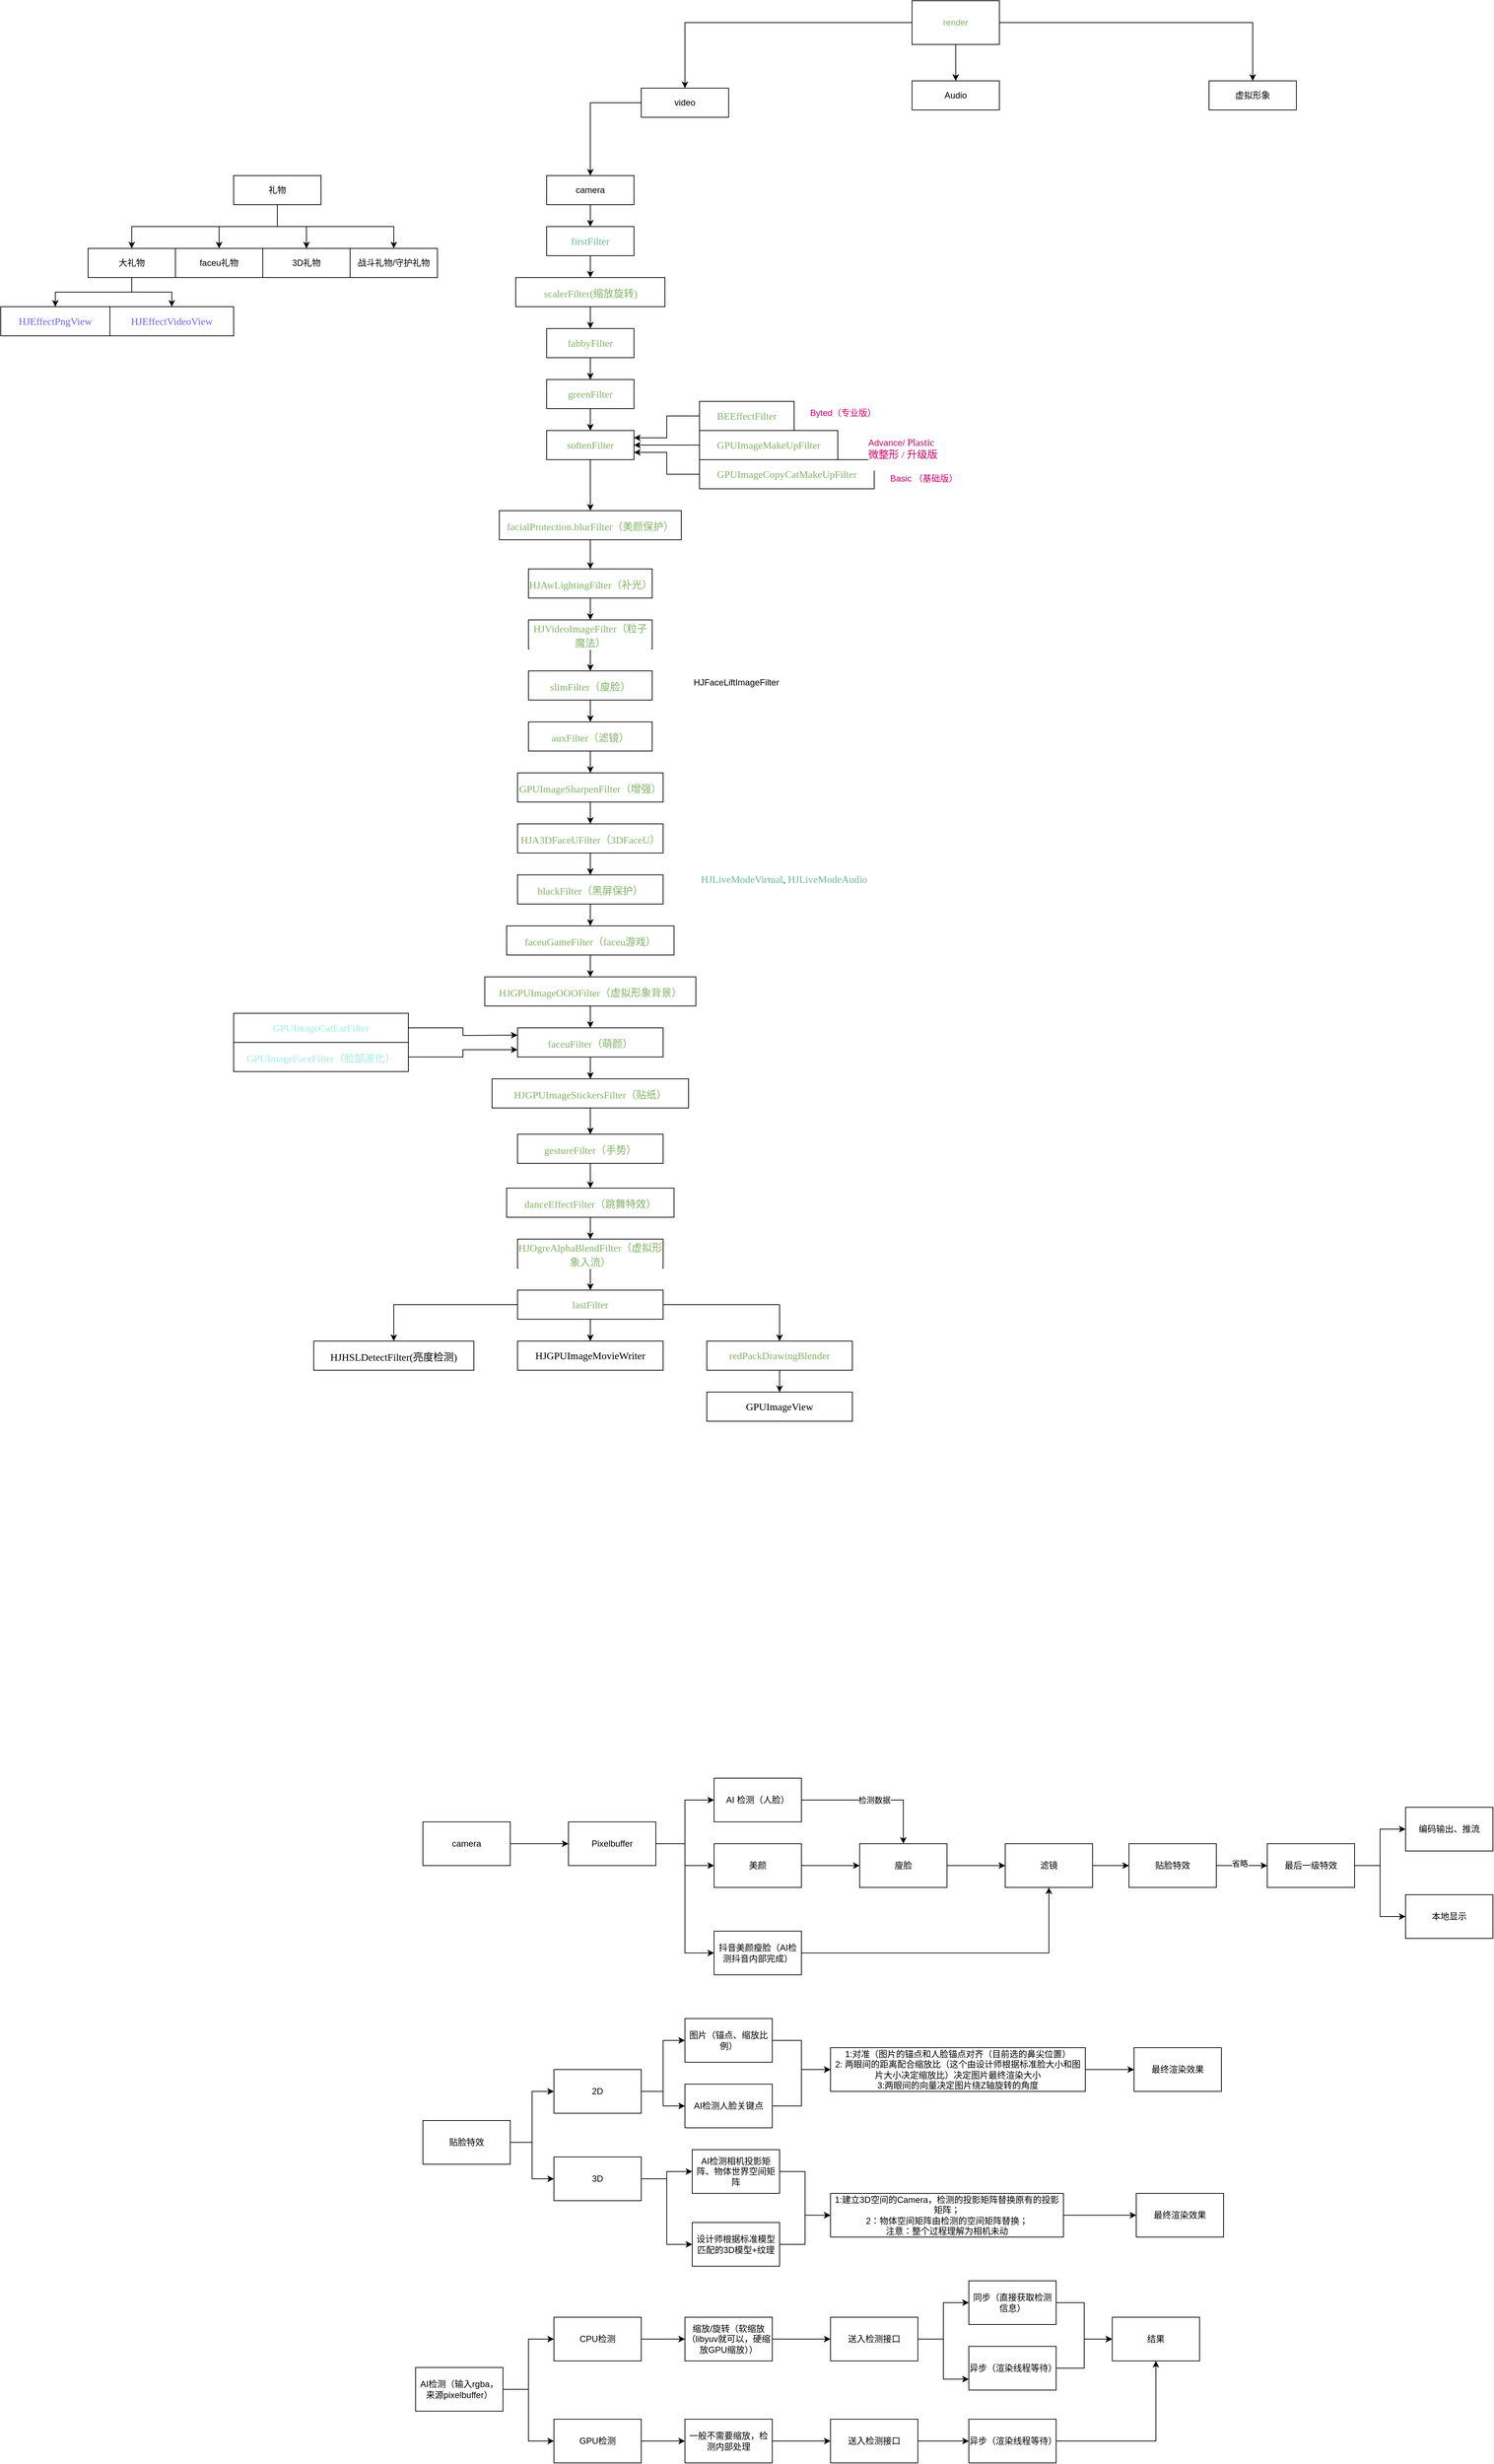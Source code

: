 <mxfile version="15.9.4" type="github">
  <diagram id="27NDo_zjwCtd7umy8Yeo" name="Page-1">
    <mxGraphModel dx="2125" dy="3130" grid="1" gridSize="10" guides="1" tooltips="1" connect="1" arrows="1" fold="1" page="1" pageScale="1" pageWidth="827" pageHeight="1169" math="0" shadow="0">
      <root>
        <mxCell id="0" />
        <mxCell id="1" parent="0" />
        <mxCell id="4zsLI_aO5ENCOFRUtOQV-5" value="" style="edgeStyle=orthogonalEdgeStyle;rounded=0;orthogonalLoop=1;jettySize=auto;html=1;" parent="1" source="4zsLI_aO5ENCOFRUtOQV-3" target="4zsLI_aO5ENCOFRUtOQV-4" edge="1">
          <mxGeometry relative="1" as="geometry" />
        </mxCell>
        <mxCell id="4zsLI_aO5ENCOFRUtOQV-3" value="camera" style="rounded=0;whiteSpace=wrap;html=1;" parent="1" vertex="1">
          <mxGeometry x="-120" y="360" width="120" height="60" as="geometry" />
        </mxCell>
        <mxCell id="4zsLI_aO5ENCOFRUtOQV-7" value="" style="edgeStyle=orthogonalEdgeStyle;rounded=0;orthogonalLoop=1;jettySize=auto;html=1;" parent="1" source="4zsLI_aO5ENCOFRUtOQV-4" target="4zsLI_aO5ENCOFRUtOQV-6" edge="1">
          <mxGeometry relative="1" as="geometry" />
        </mxCell>
        <mxCell id="4zsLI_aO5ENCOFRUtOQV-9" value="" style="edgeStyle=orthogonalEdgeStyle;rounded=0;orthogonalLoop=1;jettySize=auto;html=1;" parent="1" source="4zsLI_aO5ENCOFRUtOQV-4" target="4zsLI_aO5ENCOFRUtOQV-8" edge="1">
          <mxGeometry relative="1" as="geometry" />
        </mxCell>
        <mxCell id="4zsLI_aO5ENCOFRUtOQV-19" style="edgeStyle=orthogonalEdgeStyle;rounded=0;orthogonalLoop=1;jettySize=auto;html=1;entryX=0;entryY=0.5;entryDx=0;entryDy=0;" parent="1" source="4zsLI_aO5ENCOFRUtOQV-4" target="4zsLI_aO5ENCOFRUtOQV-18" edge="1">
          <mxGeometry relative="1" as="geometry" />
        </mxCell>
        <mxCell id="4zsLI_aO5ENCOFRUtOQV-4" value="Pixelbuffer" style="whiteSpace=wrap;html=1;rounded=0;" parent="1" vertex="1">
          <mxGeometry x="80" y="360" width="120" height="60" as="geometry" />
        </mxCell>
        <mxCell id="4zsLI_aO5ENCOFRUtOQV-12" value="检测数据" style="edgeStyle=orthogonalEdgeStyle;rounded=0;orthogonalLoop=1;jettySize=auto;html=1;" parent="1" source="4zsLI_aO5ENCOFRUtOQV-6" target="4zsLI_aO5ENCOFRUtOQV-10" edge="1">
          <mxGeometry relative="1" as="geometry" />
        </mxCell>
        <mxCell id="4zsLI_aO5ENCOFRUtOQV-6" value="AI 检测（人脸）" style="whiteSpace=wrap;html=1;rounded=0;" parent="1" vertex="1">
          <mxGeometry x="280" y="300" width="120" height="60" as="geometry" />
        </mxCell>
        <mxCell id="4zsLI_aO5ENCOFRUtOQV-11" value="" style="edgeStyle=orthogonalEdgeStyle;rounded=0;orthogonalLoop=1;jettySize=auto;html=1;" parent="1" source="4zsLI_aO5ENCOFRUtOQV-8" target="4zsLI_aO5ENCOFRUtOQV-10" edge="1">
          <mxGeometry relative="1" as="geometry" />
        </mxCell>
        <mxCell id="4zsLI_aO5ENCOFRUtOQV-8" value="美颜" style="whiteSpace=wrap;html=1;rounded=0;" parent="1" vertex="1">
          <mxGeometry x="280" y="390" width="120" height="60" as="geometry" />
        </mxCell>
        <mxCell id="4zsLI_aO5ENCOFRUtOQV-14" value="" style="edgeStyle=orthogonalEdgeStyle;rounded=0;orthogonalLoop=1;jettySize=auto;html=1;" parent="1" source="4zsLI_aO5ENCOFRUtOQV-10" target="4zsLI_aO5ENCOFRUtOQV-13" edge="1">
          <mxGeometry relative="1" as="geometry" />
        </mxCell>
        <mxCell id="4zsLI_aO5ENCOFRUtOQV-10" value="廋脸" style="whiteSpace=wrap;html=1;rounded=0;" parent="1" vertex="1">
          <mxGeometry x="480" y="390" width="120" height="60" as="geometry" />
        </mxCell>
        <mxCell id="4zsLI_aO5ENCOFRUtOQV-27" value="" style="edgeStyle=orthogonalEdgeStyle;rounded=0;orthogonalLoop=1;jettySize=auto;html=1;" parent="1" source="4zsLI_aO5ENCOFRUtOQV-13" target="4zsLI_aO5ENCOFRUtOQV-26" edge="1">
          <mxGeometry relative="1" as="geometry" />
        </mxCell>
        <mxCell id="4zsLI_aO5ENCOFRUtOQV-13" value="滤镜" style="whiteSpace=wrap;html=1;rounded=0;" parent="1" vertex="1">
          <mxGeometry x="680" y="390" width="120" height="60" as="geometry" />
        </mxCell>
        <mxCell id="4zsLI_aO5ENCOFRUtOQV-23" style="edgeStyle=orthogonalEdgeStyle;rounded=0;orthogonalLoop=1;jettySize=auto;html=1;entryX=0;entryY=0.5;entryDx=0;entryDy=0;" parent="1" source="4zsLI_aO5ENCOFRUtOQV-15" target="4zsLI_aO5ENCOFRUtOQV-22" edge="1">
          <mxGeometry relative="1" as="geometry" />
        </mxCell>
        <mxCell id="4zsLI_aO5ENCOFRUtOQV-25" style="edgeStyle=orthogonalEdgeStyle;rounded=0;orthogonalLoop=1;jettySize=auto;html=1;entryX=0;entryY=0.5;entryDx=0;entryDy=0;" parent="1" source="4zsLI_aO5ENCOFRUtOQV-15" target="4zsLI_aO5ENCOFRUtOQV-24" edge="1">
          <mxGeometry relative="1" as="geometry" />
        </mxCell>
        <mxCell id="4zsLI_aO5ENCOFRUtOQV-15" value="最后一级特效" style="rounded=0;whiteSpace=wrap;html=1;" parent="1" vertex="1">
          <mxGeometry x="1040" y="390" width="120" height="60" as="geometry" />
        </mxCell>
        <mxCell id="4zsLI_aO5ENCOFRUtOQV-20" style="edgeStyle=orthogonalEdgeStyle;rounded=0;orthogonalLoop=1;jettySize=auto;html=1;" parent="1" source="4zsLI_aO5ENCOFRUtOQV-18" target="4zsLI_aO5ENCOFRUtOQV-13" edge="1">
          <mxGeometry relative="1" as="geometry" />
        </mxCell>
        <mxCell id="4zsLI_aO5ENCOFRUtOQV-18" value="抖音美颜瘦脸（AI检测抖音内部完成）" style="rounded=0;whiteSpace=wrap;html=1;" parent="1" vertex="1">
          <mxGeometry x="280" y="510" width="120" height="60" as="geometry" />
        </mxCell>
        <mxCell id="4zsLI_aO5ENCOFRUtOQV-22" value="编码输出、推流" style="rounded=0;whiteSpace=wrap;html=1;" parent="1" vertex="1">
          <mxGeometry x="1230" y="340" width="120" height="60" as="geometry" />
        </mxCell>
        <mxCell id="4zsLI_aO5ENCOFRUtOQV-24" value="本地显示" style="rounded=0;whiteSpace=wrap;html=1;" parent="1" vertex="1">
          <mxGeometry x="1230" y="460" width="120" height="60" as="geometry" />
        </mxCell>
        <mxCell id="4zsLI_aO5ENCOFRUtOQV-28" value="" style="edgeStyle=orthogonalEdgeStyle;rounded=0;orthogonalLoop=1;jettySize=auto;html=1;" parent="1" source="4zsLI_aO5ENCOFRUtOQV-26" target="4zsLI_aO5ENCOFRUtOQV-15" edge="1">
          <mxGeometry relative="1" as="geometry" />
        </mxCell>
        <mxCell id="4zsLI_aO5ENCOFRUtOQV-54" value="省略" style="edgeLabel;html=1;align=center;verticalAlign=middle;resizable=0;points=[];" parent="4zsLI_aO5ENCOFRUtOQV-28" vertex="1" connectable="0">
          <mxGeometry x="-0.086" y="3" relative="1" as="geometry">
            <mxPoint as="offset" />
          </mxGeometry>
        </mxCell>
        <mxCell id="4zsLI_aO5ENCOFRUtOQV-26" value="贴脸特效" style="rounded=0;whiteSpace=wrap;html=1;" parent="1" vertex="1">
          <mxGeometry x="850" y="390" width="120" height="60" as="geometry" />
        </mxCell>
        <mxCell id="4zsLI_aO5ENCOFRUtOQV-32" style="edgeStyle=orthogonalEdgeStyle;rounded=0;orthogonalLoop=1;jettySize=auto;html=1;entryX=0;entryY=0.5;entryDx=0;entryDy=0;" parent="1" source="4zsLI_aO5ENCOFRUtOQV-29" target="4zsLI_aO5ENCOFRUtOQV-30" edge="1">
          <mxGeometry relative="1" as="geometry">
            <mxPoint x="40" y="730" as="targetPoint" />
            <Array as="points">
              <mxPoint x="30" y="800" />
              <mxPoint x="30" y="730" />
            </Array>
          </mxGeometry>
        </mxCell>
        <mxCell id="4zsLI_aO5ENCOFRUtOQV-33" style="edgeStyle=orthogonalEdgeStyle;rounded=0;orthogonalLoop=1;jettySize=auto;html=1;" parent="1" source="4zsLI_aO5ENCOFRUtOQV-29" target="4zsLI_aO5ENCOFRUtOQV-31" edge="1">
          <mxGeometry relative="1" as="geometry" />
        </mxCell>
        <mxCell id="4zsLI_aO5ENCOFRUtOQV-29" value="贴脸特效" style="rounded=0;whiteSpace=wrap;html=1;" parent="1" vertex="1">
          <mxGeometry x="-120" y="770" width="120" height="60" as="geometry" />
        </mxCell>
        <mxCell id="4zsLI_aO5ENCOFRUtOQV-36" style="edgeStyle=orthogonalEdgeStyle;rounded=0;orthogonalLoop=1;jettySize=auto;html=1;entryX=0;entryY=0.5;entryDx=0;entryDy=0;" parent="1" source="4zsLI_aO5ENCOFRUtOQV-30" target="4zsLI_aO5ENCOFRUtOQV-34" edge="1">
          <mxGeometry relative="1" as="geometry" />
        </mxCell>
        <mxCell id="4zsLI_aO5ENCOFRUtOQV-37" style="edgeStyle=orthogonalEdgeStyle;rounded=0;orthogonalLoop=1;jettySize=auto;html=1;" parent="1" source="4zsLI_aO5ENCOFRUtOQV-30" target="4zsLI_aO5ENCOFRUtOQV-35" edge="1">
          <mxGeometry relative="1" as="geometry" />
        </mxCell>
        <mxCell id="4zsLI_aO5ENCOFRUtOQV-30" value="2D" style="rounded=0;whiteSpace=wrap;html=1;" parent="1" vertex="1">
          <mxGeometry x="60" y="700" width="120" height="60" as="geometry" />
        </mxCell>
        <mxCell id="4zsLI_aO5ENCOFRUtOQV-44" style="edgeStyle=orthogonalEdgeStyle;rounded=0;orthogonalLoop=1;jettySize=auto;html=1;entryX=0;entryY=0.5;entryDx=0;entryDy=0;" parent="1" source="4zsLI_aO5ENCOFRUtOQV-31" target="4zsLI_aO5ENCOFRUtOQV-43" edge="1">
          <mxGeometry relative="1" as="geometry" />
        </mxCell>
        <mxCell id="4zsLI_aO5ENCOFRUtOQV-46" style="edgeStyle=orthogonalEdgeStyle;rounded=0;orthogonalLoop=1;jettySize=auto;html=1;entryX=0;entryY=0.5;entryDx=0;entryDy=0;" parent="1" source="4zsLI_aO5ENCOFRUtOQV-31" target="4zsLI_aO5ENCOFRUtOQV-45" edge="1">
          <mxGeometry relative="1" as="geometry" />
        </mxCell>
        <mxCell id="4zsLI_aO5ENCOFRUtOQV-31" value="3D" style="rounded=0;whiteSpace=wrap;html=1;" parent="1" vertex="1">
          <mxGeometry x="60" y="820" width="120" height="60" as="geometry" />
        </mxCell>
        <mxCell id="4zsLI_aO5ENCOFRUtOQV-39" style="edgeStyle=orthogonalEdgeStyle;rounded=0;orthogonalLoop=1;jettySize=auto;html=1;entryX=0;entryY=0.5;entryDx=0;entryDy=0;" parent="1" source="4zsLI_aO5ENCOFRUtOQV-34" target="4zsLI_aO5ENCOFRUtOQV-38" edge="1">
          <mxGeometry relative="1" as="geometry" />
        </mxCell>
        <mxCell id="4zsLI_aO5ENCOFRUtOQV-34" value="图片（锚点、缩放比例）" style="rounded=0;whiteSpace=wrap;html=1;" parent="1" vertex="1">
          <mxGeometry x="240" y="630" width="120" height="60" as="geometry" />
        </mxCell>
        <mxCell id="4zsLI_aO5ENCOFRUtOQV-40" style="edgeStyle=orthogonalEdgeStyle;rounded=0;orthogonalLoop=1;jettySize=auto;html=1;entryX=0;entryY=0.5;entryDx=0;entryDy=0;" parent="1" source="4zsLI_aO5ENCOFRUtOQV-35" target="4zsLI_aO5ENCOFRUtOQV-38" edge="1">
          <mxGeometry relative="1" as="geometry" />
        </mxCell>
        <mxCell id="4zsLI_aO5ENCOFRUtOQV-35" value="AI检测人脸关键点" style="rounded=0;whiteSpace=wrap;html=1;" parent="1" vertex="1">
          <mxGeometry x="240" y="720" width="120" height="60" as="geometry" />
        </mxCell>
        <mxCell id="4zsLI_aO5ENCOFRUtOQV-42" style="edgeStyle=orthogonalEdgeStyle;rounded=0;orthogonalLoop=1;jettySize=auto;html=1;entryX=0;entryY=0.5;entryDx=0;entryDy=0;" parent="1" source="4zsLI_aO5ENCOFRUtOQV-38" target="4zsLI_aO5ENCOFRUtOQV-41" edge="1">
          <mxGeometry relative="1" as="geometry" />
        </mxCell>
        <mxCell id="4zsLI_aO5ENCOFRUtOQV-38" value="1:对准（图片的锚点和人脸锚点对齐（目前选的鼻尖位置）&lt;br&gt;2: 两眼间的距离配合缩放比（这个由设计师根据标准脸大小和图片大小决定缩放比）决定图片最终渲染大小&lt;br&gt;3:两眼间的向量决定图片绕Z轴旋转的角度" style="rounded=0;whiteSpace=wrap;html=1;" parent="1" vertex="1">
          <mxGeometry x="440" y="670" width="350" height="60" as="geometry" />
        </mxCell>
        <mxCell id="4zsLI_aO5ENCOFRUtOQV-41" value="最终渲染效果" style="rounded=0;whiteSpace=wrap;html=1;" parent="1" vertex="1">
          <mxGeometry x="857" y="670" width="120" height="60" as="geometry" />
        </mxCell>
        <mxCell id="4zsLI_aO5ENCOFRUtOQV-48" style="edgeStyle=orthogonalEdgeStyle;rounded=0;orthogonalLoop=1;jettySize=auto;html=1;entryX=0;entryY=0.5;entryDx=0;entryDy=0;" parent="1" source="4zsLI_aO5ENCOFRUtOQV-43" target="4zsLI_aO5ENCOFRUtOQV-47" edge="1">
          <mxGeometry relative="1" as="geometry" />
        </mxCell>
        <mxCell id="4zsLI_aO5ENCOFRUtOQV-43" value="AI检测相机投影矩阵、物体世界空间矩阵" style="rounded=0;whiteSpace=wrap;html=1;" parent="1" vertex="1">
          <mxGeometry x="250" y="810" width="120" height="60" as="geometry" />
        </mxCell>
        <mxCell id="4zsLI_aO5ENCOFRUtOQV-49" style="edgeStyle=orthogonalEdgeStyle;rounded=0;orthogonalLoop=1;jettySize=auto;html=1;" parent="1" source="4zsLI_aO5ENCOFRUtOQV-45" target="4zsLI_aO5ENCOFRUtOQV-47" edge="1">
          <mxGeometry relative="1" as="geometry" />
        </mxCell>
        <mxCell id="4zsLI_aO5ENCOFRUtOQV-45" value="设计师根据标准模型匹配的3D模型+纹理" style="rounded=0;whiteSpace=wrap;html=1;" parent="1" vertex="1">
          <mxGeometry x="250" y="910" width="120" height="60" as="geometry" />
        </mxCell>
        <mxCell id="4zsLI_aO5ENCOFRUtOQV-53" style="edgeStyle=orthogonalEdgeStyle;rounded=0;orthogonalLoop=1;jettySize=auto;html=1;" parent="1" source="4zsLI_aO5ENCOFRUtOQV-47" target="4zsLI_aO5ENCOFRUtOQV-52" edge="1">
          <mxGeometry relative="1" as="geometry" />
        </mxCell>
        <mxCell id="4zsLI_aO5ENCOFRUtOQV-47" value="1:建立3D空间的Camera，检测的投影矩阵替换原有的投影矩阵；&lt;br&gt;2：物体空间矩阵由检测的空间矩阵替换；&lt;br&gt;注意：整个过程理解为相机未动" style="rounded=0;whiteSpace=wrap;html=1;" parent="1" vertex="1">
          <mxGeometry x="440" y="870" width="320" height="60" as="geometry" />
        </mxCell>
        <mxCell id="4zsLI_aO5ENCOFRUtOQV-52" value="&lt;span&gt;最终渲染效果&lt;/span&gt;" style="rounded=0;whiteSpace=wrap;html=1;" parent="1" vertex="1">
          <mxGeometry x="860" y="870" width="120" height="60" as="geometry" />
        </mxCell>
        <mxCell id="4zsLI_aO5ENCOFRUtOQV-58" style="edgeStyle=orthogonalEdgeStyle;rounded=0;orthogonalLoop=1;jettySize=auto;html=1;entryX=0;entryY=0.5;entryDx=0;entryDy=0;" parent="1" source="4zsLI_aO5ENCOFRUtOQV-55" target="4zsLI_aO5ENCOFRUtOQV-56" edge="1">
          <mxGeometry relative="1" as="geometry" />
        </mxCell>
        <mxCell id="4zsLI_aO5ENCOFRUtOQV-59" style="edgeStyle=orthogonalEdgeStyle;rounded=0;orthogonalLoop=1;jettySize=auto;html=1;entryX=0;entryY=0.5;entryDx=0;entryDy=0;" parent="1" source="4zsLI_aO5ENCOFRUtOQV-55" target="4zsLI_aO5ENCOFRUtOQV-57" edge="1">
          <mxGeometry relative="1" as="geometry" />
        </mxCell>
        <mxCell id="4zsLI_aO5ENCOFRUtOQV-55" value="AI检测（输入rgba，来源pixelbuffer）" style="rounded=0;whiteSpace=wrap;html=1;" parent="1" vertex="1">
          <mxGeometry x="-130" y="1109" width="120" height="60" as="geometry" />
        </mxCell>
        <mxCell id="4zsLI_aO5ENCOFRUtOQV-62" style="edgeStyle=orthogonalEdgeStyle;rounded=0;orthogonalLoop=1;jettySize=auto;html=1;entryX=0;entryY=0.5;entryDx=0;entryDy=0;" parent="1" source="4zsLI_aO5ENCOFRUtOQV-56" target="4zsLI_aO5ENCOFRUtOQV-60" edge="1">
          <mxGeometry relative="1" as="geometry" />
        </mxCell>
        <mxCell id="4zsLI_aO5ENCOFRUtOQV-56" value="CPU检测" style="rounded=0;whiteSpace=wrap;html=1;" parent="1" vertex="1">
          <mxGeometry x="60" y="1040" width="120" height="60" as="geometry" />
        </mxCell>
        <mxCell id="4zsLI_aO5ENCOFRUtOQV-72" style="edgeStyle=orthogonalEdgeStyle;rounded=0;orthogonalLoop=1;jettySize=auto;html=1;entryX=0;entryY=0.5;entryDx=0;entryDy=0;" parent="1" source="4zsLI_aO5ENCOFRUtOQV-57" target="4zsLI_aO5ENCOFRUtOQV-71" edge="1">
          <mxGeometry relative="1" as="geometry" />
        </mxCell>
        <mxCell id="4zsLI_aO5ENCOFRUtOQV-57" value="GPU检测" style="rounded=0;whiteSpace=wrap;html=1;" parent="1" vertex="1">
          <mxGeometry x="60" y="1180" width="120" height="60" as="geometry" />
        </mxCell>
        <mxCell id="4zsLI_aO5ENCOFRUtOQV-63" style="edgeStyle=orthogonalEdgeStyle;rounded=0;orthogonalLoop=1;jettySize=auto;html=1;" parent="1" source="4zsLI_aO5ENCOFRUtOQV-60" target="4zsLI_aO5ENCOFRUtOQV-61" edge="1">
          <mxGeometry relative="1" as="geometry" />
        </mxCell>
        <mxCell id="4zsLI_aO5ENCOFRUtOQV-60" value="缩放/旋转（软缩放（libyuv就可以，硬缩放GPU缩放））" style="rounded=0;whiteSpace=wrap;html=1;" parent="1" vertex="1">
          <mxGeometry x="240" y="1040" width="120" height="60" as="geometry" />
        </mxCell>
        <mxCell id="4zsLI_aO5ENCOFRUtOQV-66" style="edgeStyle=orthogonalEdgeStyle;rounded=0;orthogonalLoop=1;jettySize=auto;html=1;entryX=0;entryY=0.5;entryDx=0;entryDy=0;" parent="1" source="4zsLI_aO5ENCOFRUtOQV-61" target="4zsLI_aO5ENCOFRUtOQV-64" edge="1">
          <mxGeometry relative="1" as="geometry" />
        </mxCell>
        <mxCell id="4zsLI_aO5ENCOFRUtOQV-67" style="edgeStyle=orthogonalEdgeStyle;rounded=0;orthogonalLoop=1;jettySize=auto;html=1;entryX=0;entryY=0.75;entryDx=0;entryDy=0;" parent="1" source="4zsLI_aO5ENCOFRUtOQV-61" target="4zsLI_aO5ENCOFRUtOQV-65" edge="1">
          <mxGeometry relative="1" as="geometry" />
        </mxCell>
        <mxCell id="4zsLI_aO5ENCOFRUtOQV-61" value="送入检测接口" style="rounded=0;whiteSpace=wrap;html=1;" parent="1" vertex="1">
          <mxGeometry x="440" y="1040" width="120" height="60" as="geometry" />
        </mxCell>
        <mxCell id="4zsLI_aO5ENCOFRUtOQV-69" style="edgeStyle=orthogonalEdgeStyle;rounded=0;orthogonalLoop=1;jettySize=auto;html=1;" parent="1" source="4zsLI_aO5ENCOFRUtOQV-64" target="4zsLI_aO5ENCOFRUtOQV-68" edge="1">
          <mxGeometry relative="1" as="geometry" />
        </mxCell>
        <mxCell id="4zsLI_aO5ENCOFRUtOQV-64" value="同步（直接获取检测信息）" style="rounded=0;whiteSpace=wrap;html=1;" parent="1" vertex="1">
          <mxGeometry x="630" y="990" width="120" height="60" as="geometry" />
        </mxCell>
        <mxCell id="4zsLI_aO5ENCOFRUtOQV-70" style="edgeStyle=orthogonalEdgeStyle;rounded=0;orthogonalLoop=1;jettySize=auto;html=1;" parent="1" source="4zsLI_aO5ENCOFRUtOQV-65" target="4zsLI_aO5ENCOFRUtOQV-68" edge="1">
          <mxGeometry relative="1" as="geometry" />
        </mxCell>
        <mxCell id="4zsLI_aO5ENCOFRUtOQV-65" value="异步（渲染线程等待）" style="rounded=0;whiteSpace=wrap;html=1;" parent="1" vertex="1">
          <mxGeometry x="630" y="1080" width="120" height="60" as="geometry" />
        </mxCell>
        <mxCell id="4zsLI_aO5ENCOFRUtOQV-68" value="结果" style="rounded=0;whiteSpace=wrap;html=1;" parent="1" vertex="1">
          <mxGeometry x="827" y="1040" width="120" height="60" as="geometry" />
        </mxCell>
        <mxCell id="4zsLI_aO5ENCOFRUtOQV-74" value="" style="edgeStyle=orthogonalEdgeStyle;rounded=0;orthogonalLoop=1;jettySize=auto;html=1;" parent="1" source="4zsLI_aO5ENCOFRUtOQV-71" target="4zsLI_aO5ENCOFRUtOQV-73" edge="1">
          <mxGeometry relative="1" as="geometry" />
        </mxCell>
        <mxCell id="4zsLI_aO5ENCOFRUtOQV-71" value="一般不需要缩放，检测内部处理" style="rounded=0;whiteSpace=wrap;html=1;" parent="1" vertex="1">
          <mxGeometry x="240" y="1180" width="120" height="60" as="geometry" />
        </mxCell>
        <mxCell id="4zsLI_aO5ENCOFRUtOQV-76" style="edgeStyle=orthogonalEdgeStyle;rounded=0;orthogonalLoop=1;jettySize=auto;html=1;" parent="1" source="4zsLI_aO5ENCOFRUtOQV-73" target="4zsLI_aO5ENCOFRUtOQV-75" edge="1">
          <mxGeometry relative="1" as="geometry" />
        </mxCell>
        <mxCell id="4zsLI_aO5ENCOFRUtOQV-73" value="&lt;span&gt;送入检测接口&lt;/span&gt;" style="rounded=0;whiteSpace=wrap;html=1;" parent="1" vertex="1">
          <mxGeometry x="440" y="1180" width="120" height="60" as="geometry" />
        </mxCell>
        <mxCell id="4zsLI_aO5ENCOFRUtOQV-77" style="edgeStyle=orthogonalEdgeStyle;rounded=0;orthogonalLoop=1;jettySize=auto;html=1;entryX=0.5;entryY=1;entryDx=0;entryDy=0;" parent="1" source="4zsLI_aO5ENCOFRUtOQV-75" target="4zsLI_aO5ENCOFRUtOQV-68" edge="1">
          <mxGeometry relative="1" as="geometry" />
        </mxCell>
        <mxCell id="4zsLI_aO5ENCOFRUtOQV-75" value="异步（渲染线程等待）" style="rounded=0;whiteSpace=wrap;html=1;" parent="1" vertex="1">
          <mxGeometry x="630" y="1180" width="120" height="60" as="geometry" />
        </mxCell>
        <mxCell id="wmRSeHbch6fbLW026FCW-3" value="" style="edgeStyle=orthogonalEdgeStyle;rounded=0;orthogonalLoop=1;jettySize=auto;html=1;" edge="1" parent="1" source="wmRSeHbch6fbLW026FCW-1" target="wmRSeHbch6fbLW026FCW-2">
          <mxGeometry relative="1" as="geometry" />
        </mxCell>
        <mxCell id="wmRSeHbch6fbLW026FCW-1" value="camera" style="rounded=0;whiteSpace=wrap;html=1;" vertex="1" parent="1">
          <mxGeometry x="50" y="-1900" width="120" height="40" as="geometry" />
        </mxCell>
        <mxCell id="wmRSeHbch6fbLW026FCW-5" value="" style="edgeStyle=orthogonalEdgeStyle;rounded=0;orthogonalLoop=1;jettySize=auto;html=1;" edge="1" parent="1" source="wmRSeHbch6fbLW026FCW-2" target="wmRSeHbch6fbLW026FCW-4">
          <mxGeometry relative="1" as="geometry" />
        </mxCell>
        <mxCell id="wmRSeHbch6fbLW026FCW-2" value="&lt;p class=&quot;p1&quot; style=&quot;margin: 0px; font-stretch: normal; font-size: 14px; line-height: normal; font-family: menlo; color: rgb(103, 183, 164);&quot;&gt;firstFilter&lt;/p&gt;" style="rounded=0;whiteSpace=wrap;html=1;labelBackgroundColor=#FFFFFF;" vertex="1" parent="1">
          <mxGeometry x="50" y="-1830" width="120" height="40" as="geometry" />
        </mxCell>
        <mxCell id="wmRSeHbch6fbLW026FCW-7" value="" style="edgeStyle=orthogonalEdgeStyle;rounded=0;orthogonalLoop=1;jettySize=auto;html=1;" edge="1" parent="1" source="wmRSeHbch6fbLW026FCW-4" target="wmRSeHbch6fbLW026FCW-6">
          <mxGeometry relative="1" as="geometry" />
        </mxCell>
        <mxCell id="wmRSeHbch6fbLW026FCW-4" value="&lt;p class=&quot;p1&quot; style=&quot;margin: 0px; font-stretch: normal; font-size: 14px; line-height: normal; font-family: menlo;&quot;&gt;scalerFilter(缩放旋转)&lt;/p&gt;" style="rounded=0;whiteSpace=wrap;html=1;labelBackgroundColor=#FFFFFF;fontColor=#82B366;" vertex="1" parent="1">
          <mxGeometry x="7.5" y="-1760" width="205" height="40" as="geometry" />
        </mxCell>
        <mxCell id="wmRSeHbch6fbLW026FCW-9" value="" style="edgeStyle=orthogonalEdgeStyle;rounded=0;orthogonalLoop=1;jettySize=auto;html=1;" edge="1" parent="1" source="wmRSeHbch6fbLW026FCW-6" target="wmRSeHbch6fbLW026FCW-8">
          <mxGeometry relative="1" as="geometry" />
        </mxCell>
        <mxCell id="wmRSeHbch6fbLW026FCW-6" value="&lt;p class=&quot;p1&quot; style=&quot;margin: 0px; font-stretch: normal; font-size: 14px; line-height: normal; font-family: menlo;&quot;&gt;fabbyFilter&lt;/p&gt;" style="rounded=0;whiteSpace=wrap;html=1;labelBackgroundColor=#FFFFFF;fontColor=#82B366;" vertex="1" parent="1">
          <mxGeometry x="50" y="-1690" width="120" height="40" as="geometry" />
        </mxCell>
        <mxCell id="wmRSeHbch6fbLW026FCW-11" value="" style="edgeStyle=orthogonalEdgeStyle;rounded=0;orthogonalLoop=1;jettySize=auto;html=1;" edge="1" parent="1" source="wmRSeHbch6fbLW026FCW-8" target="wmRSeHbch6fbLW026FCW-10">
          <mxGeometry relative="1" as="geometry" />
        </mxCell>
        <mxCell id="wmRSeHbch6fbLW026FCW-8" value="&lt;p class=&quot;p1&quot; style=&quot;margin: 0px; font-stretch: normal; font-size: 14px; line-height: normal; font-family: menlo;&quot;&gt;greenFilter&lt;/p&gt;" style="rounded=0;whiteSpace=wrap;html=1;labelBackgroundColor=#FFFFFF;fontColor=#82B366;" vertex="1" parent="1">
          <mxGeometry x="50" y="-1620" width="120" height="40" as="geometry" />
        </mxCell>
        <mxCell id="wmRSeHbch6fbLW026FCW-13" value="" style="edgeStyle=orthogonalEdgeStyle;rounded=0;orthogonalLoop=1;jettySize=auto;html=1;" edge="1" parent="1" source="wmRSeHbch6fbLW026FCW-10" target="wmRSeHbch6fbLW026FCW-12">
          <mxGeometry relative="1" as="geometry" />
        </mxCell>
        <mxCell id="wmRSeHbch6fbLW026FCW-10" value="&lt;p class=&quot;p1&quot; style=&quot;margin: 0px; font-stretch: normal; font-size: 14px; line-height: normal; font-family: menlo;&quot;&gt;softenFilter&lt;/p&gt;" style="rounded=0;whiteSpace=wrap;html=1;labelBackgroundColor=#FFFFFF;fontColor=#82B366;" vertex="1" parent="1">
          <mxGeometry x="50" y="-1550" width="120" height="40" as="geometry" />
        </mxCell>
        <mxCell id="wmRSeHbch6fbLW026FCW-24" value="" style="edgeStyle=orthogonalEdgeStyle;rounded=0;orthogonalLoop=1;jettySize=auto;html=1;" edge="1" parent="1" source="wmRSeHbch6fbLW026FCW-12" target="wmRSeHbch6fbLW026FCW-23">
          <mxGeometry relative="1" as="geometry" />
        </mxCell>
        <mxCell id="wmRSeHbch6fbLW026FCW-12" value="&lt;p class=&quot;p1&quot; style=&quot;margin: 0px; font-stretch: normal; font-size: 14px; line-height: normal; font-family: menlo;&quot;&gt;facialProtection&lt;span class=&quot;s1&quot; style=&quot;&quot;&gt;.&lt;/span&gt;blurFilter（美颜保护）&lt;/p&gt;" style="rounded=0;whiteSpace=wrap;html=1;labelBackgroundColor=#FFFFFF;fontColor=#82B366;" vertex="1" parent="1">
          <mxGeometry x="-15" y="-1440" width="250" height="40" as="geometry" />
        </mxCell>
        <mxCell id="wmRSeHbch6fbLW026FCW-15" style="edgeStyle=orthogonalEdgeStyle;rounded=0;orthogonalLoop=1;jettySize=auto;html=1;entryX=1;entryY=0.25;entryDx=0;entryDy=0;" edge="1" parent="1" source="wmRSeHbch6fbLW026FCW-14" target="wmRSeHbch6fbLW026FCW-10">
          <mxGeometry relative="1" as="geometry" />
        </mxCell>
        <mxCell id="wmRSeHbch6fbLW026FCW-14" value="&lt;p class=&quot;p1&quot; style=&quot;margin: 0px; font-stretch: normal; font-size: 14px; line-height: normal; font-family: menlo;&quot;&gt;BEEffectFilter&lt;/p&gt;" style="rounded=0;whiteSpace=wrap;html=1;labelBackgroundColor=#FFFFFF;fontColor=#82B366;" vertex="1" parent="1">
          <mxGeometry x="260" y="-1590" width="130" height="40" as="geometry" />
        </mxCell>
        <mxCell id="wmRSeHbch6fbLW026FCW-17" style="edgeStyle=orthogonalEdgeStyle;rounded=0;orthogonalLoop=1;jettySize=auto;html=1;entryX=1;entryY=0.5;entryDx=0;entryDy=0;" edge="1" parent="1" source="wmRSeHbch6fbLW026FCW-16" target="wmRSeHbch6fbLW026FCW-10">
          <mxGeometry relative="1" as="geometry" />
        </mxCell>
        <mxCell id="wmRSeHbch6fbLW026FCW-16" value="&lt;p class=&quot;p1&quot; style=&quot;margin: 0px; font-stretch: normal; font-size: 14px; line-height: normal; font-family: menlo;&quot;&gt;GPUImageMakeUpFilter&lt;/p&gt;" style="rounded=0;whiteSpace=wrap;html=1;labelBackgroundColor=#FFFFFF;fontColor=#82B366;" vertex="1" parent="1">
          <mxGeometry x="260" y="-1550" width="190" height="40" as="geometry" />
        </mxCell>
        <mxCell id="wmRSeHbch6fbLW026FCW-19" style="edgeStyle=orthogonalEdgeStyle;rounded=0;orthogonalLoop=1;jettySize=auto;html=1;entryX=1;entryY=0.75;entryDx=0;entryDy=0;" edge="1" parent="1" source="wmRSeHbch6fbLW026FCW-18" target="wmRSeHbch6fbLW026FCW-10">
          <mxGeometry relative="1" as="geometry" />
        </mxCell>
        <mxCell id="wmRSeHbch6fbLW026FCW-18" value="&lt;p class=&quot;p1&quot; style=&quot;margin: 0px; font-stretch: normal; font-size: 14px; line-height: normal; font-family: menlo;&quot;&gt;GPUImageCopyCatMakeUpFilter&lt;/p&gt;" style="rounded=0;whiteSpace=wrap;html=1;labelBackgroundColor=#FFFFFF;fontColor=#82B366;" vertex="1" parent="1">
          <mxGeometry x="260" y="-1510" width="240" height="40" as="geometry" />
        </mxCell>
        <mxCell id="wmRSeHbch6fbLW026FCW-20" value="&lt;p class=&quot;p1&quot;&gt;Advance/&amp;nbsp;&lt;span style=&quot;font-family: menlo; font-size: 14px;&quot;&gt;Plastic 微整形 / 升级版&lt;/span&gt;&lt;/p&gt;" style="text;whiteSpace=wrap;html=1;labelBackgroundColor=#FFFFFF;fontColor=#CC0066;" vertex="1" parent="1">
          <mxGeometry x="490" y="-1560" width="110" height="50" as="geometry" />
        </mxCell>
        <mxCell id="wmRSeHbch6fbLW026FCW-21" value="&lt;p class=&quot;p1&quot;&gt;Byted（专业版）&lt;/p&gt;" style="text;whiteSpace=wrap;html=1;fontColor=#CC0066;" vertex="1" parent="1">
          <mxGeometry x="410" y="-1600" width="100" height="50" as="geometry" />
        </mxCell>
        <mxCell id="wmRSeHbch6fbLW026FCW-22" value="&lt;p class=&quot;p1&quot;&gt;Basic （基础版）&lt;/p&gt;" style="text;whiteSpace=wrap;html=1;fontColor=#CC0066;" vertex="1" parent="1">
          <mxGeometry x="520" y="-1510" width="110" height="50" as="geometry" />
        </mxCell>
        <mxCell id="wmRSeHbch6fbLW026FCW-26" value="" style="edgeStyle=orthogonalEdgeStyle;rounded=0;orthogonalLoop=1;jettySize=auto;html=1;" edge="1" parent="1" source="wmRSeHbch6fbLW026FCW-23" target="wmRSeHbch6fbLW026FCW-25">
          <mxGeometry relative="1" as="geometry" />
        </mxCell>
        <mxCell id="wmRSeHbch6fbLW026FCW-23" value="&lt;p class=&quot;p1&quot; style=&quot;margin: 0px; font-stretch: normal; font-size: 14px; line-height: normal; font-family: menlo;&quot;&gt;HJAwLightingFilter（补光）&lt;/p&gt;" style="rounded=0;whiteSpace=wrap;html=1;labelBackgroundColor=#FFFFFF;fontColor=#82B366;" vertex="1" parent="1">
          <mxGeometry x="25" y="-1360" width="170" height="40" as="geometry" />
        </mxCell>
        <mxCell id="wmRSeHbch6fbLW026FCW-28" value="" style="edgeStyle=orthogonalEdgeStyle;rounded=0;orthogonalLoop=1;jettySize=auto;html=1;" edge="1" parent="1" source="wmRSeHbch6fbLW026FCW-25" target="wmRSeHbch6fbLW026FCW-27">
          <mxGeometry relative="1" as="geometry" />
        </mxCell>
        <mxCell id="wmRSeHbch6fbLW026FCW-25" value="&lt;p class=&quot;p1&quot; style=&quot;margin: 0px; font-stretch: normal; font-size: 14px; line-height: normal; font-family: menlo;&quot;&gt;HJVideoImageFilter（粒子魔法）&lt;/p&gt;" style="rounded=0;whiteSpace=wrap;html=1;labelBackgroundColor=#FFFFFF;fontColor=#82B366;" vertex="1" parent="1">
          <mxGeometry x="25" y="-1290" width="170" height="40" as="geometry" />
        </mxCell>
        <mxCell id="wmRSeHbch6fbLW026FCW-31" value="" style="edgeStyle=orthogonalEdgeStyle;rounded=0;orthogonalLoop=1;jettySize=auto;html=1;" edge="1" parent="1" source="wmRSeHbch6fbLW026FCW-27" target="wmRSeHbch6fbLW026FCW-30">
          <mxGeometry relative="1" as="geometry" />
        </mxCell>
        <mxCell id="wmRSeHbch6fbLW026FCW-27" value="&lt;p class=&quot;p1&quot; style=&quot;margin: 0px; font-stretch: normal; font-size: 14px; line-height: normal; font-family: menlo;&quot;&gt;slimFilter（廋脸）&lt;/p&gt;" style="rounded=0;whiteSpace=wrap;html=1;labelBackgroundColor=#FFFFFF;fontColor=#82B366;" vertex="1" parent="1">
          <mxGeometry x="25" y="-1220" width="170" height="40" as="geometry" />
        </mxCell>
        <mxCell id="wmRSeHbch6fbLW026FCW-29" value="&lt;p class=&quot;p1&quot;&gt;HJFaceLiftImageFilter&lt;/p&gt;" style="text;whiteSpace=wrap;html=1;" vertex="1" parent="1">
          <mxGeometry x="250" y="-1230" width="140" height="50" as="geometry" />
        </mxCell>
        <mxCell id="wmRSeHbch6fbLW026FCW-33" value="" style="edgeStyle=orthogonalEdgeStyle;rounded=0;orthogonalLoop=1;jettySize=auto;html=1;" edge="1" parent="1" source="wmRSeHbch6fbLW026FCW-30" target="wmRSeHbch6fbLW026FCW-32">
          <mxGeometry relative="1" as="geometry" />
        </mxCell>
        <mxCell id="wmRSeHbch6fbLW026FCW-30" value="&lt;p class=&quot;p1&quot; style=&quot;margin: 0px; font-stretch: normal; font-size: 14px; line-height: normal; font-family: menlo;&quot;&gt;auxFilter（滤镜）&lt;/p&gt;" style="rounded=0;whiteSpace=wrap;html=1;labelBackgroundColor=#FFFFFF;fontColor=#82B366;" vertex="1" parent="1">
          <mxGeometry x="25" y="-1150" width="170" height="40" as="geometry" />
        </mxCell>
        <mxCell id="wmRSeHbch6fbLW026FCW-35" value="" style="edgeStyle=orthogonalEdgeStyle;rounded=0;orthogonalLoop=1;jettySize=auto;html=1;" edge="1" parent="1" source="wmRSeHbch6fbLW026FCW-32" target="wmRSeHbch6fbLW026FCW-34">
          <mxGeometry relative="1" as="geometry" />
        </mxCell>
        <mxCell id="wmRSeHbch6fbLW026FCW-32" value="&lt;p class=&quot;p1&quot; style=&quot;margin: 0px; font-stretch: normal; font-size: 14px; line-height: normal; font-family: menlo;&quot;&gt;GPUImageSharpenFilter（增强）&lt;/p&gt;" style="rounded=0;whiteSpace=wrap;html=1;labelBackgroundColor=#FFFFFF;fontColor=#82B366;" vertex="1" parent="1">
          <mxGeometry x="10" y="-1080" width="200" height="40" as="geometry" />
        </mxCell>
        <mxCell id="wmRSeHbch6fbLW026FCW-37" value="" style="edgeStyle=orthogonalEdgeStyle;rounded=0;orthogonalLoop=1;jettySize=auto;html=1;" edge="1" parent="1" source="wmRSeHbch6fbLW026FCW-34" target="wmRSeHbch6fbLW026FCW-36">
          <mxGeometry relative="1" as="geometry" />
        </mxCell>
        <mxCell id="wmRSeHbch6fbLW026FCW-34" value="&lt;p class=&quot;p1&quot; style=&quot;margin: 0px; font-stretch: normal; font-size: 14px; line-height: normal; font-family: menlo;&quot;&gt;HJA3DFaceUFilter（3DFaceU）&lt;/p&gt;" style="rounded=0;whiteSpace=wrap;html=1;labelBackgroundColor=#FFFFFF;fontColor=#82B366;" vertex="1" parent="1">
          <mxGeometry x="10" y="-1010" width="200" height="40" as="geometry" />
        </mxCell>
        <mxCell id="wmRSeHbch6fbLW026FCW-40" value="" style="edgeStyle=orthogonalEdgeStyle;rounded=0;orthogonalLoop=1;jettySize=auto;html=1;" edge="1" parent="1" source="wmRSeHbch6fbLW026FCW-36" target="wmRSeHbch6fbLW026FCW-39">
          <mxGeometry relative="1" as="geometry" />
        </mxCell>
        <mxCell id="wmRSeHbch6fbLW026FCW-36" value="&lt;p class=&quot;p1&quot; style=&quot;margin: 0px ; font-stretch: normal ; font-size: 14px ; line-height: normal ; font-family: &amp;#34;menlo&amp;#34;&quot;&gt;blackFilter（黑屏保护）&lt;/p&gt;" style="rounded=0;whiteSpace=wrap;html=1;labelBackgroundColor=#FFFFFF;fontColor=#82B366;" vertex="1" parent="1">
          <mxGeometry x="10" y="-940" width="200" height="40" as="geometry" />
        </mxCell>
        <mxCell id="wmRSeHbch6fbLW026FCW-38" value="&lt;p class=&quot;p1&quot;&gt;&lt;span style=&quot;color: rgb(103, 183, 164); font-family: menlo; font-size: 14px;&quot;&gt;HJLiveModeVirtual&lt;/span&gt;,&amp;nbsp;&lt;span style=&quot;color: rgb(103 , 183 , 164) ; font-family: &amp;quot;menlo&amp;quot; ; font-size: 14px&quot;&gt;HJLiveModeAudio&lt;/span&gt;&lt;/p&gt;" style="text;whiteSpace=wrap;html=1;labelBackgroundColor=#FFFFFF;" vertex="1" parent="1">
          <mxGeometry x="260" y="-960" width="130" height="50" as="geometry" />
        </mxCell>
        <mxCell id="wmRSeHbch6fbLW026FCW-42" value="" style="edgeStyle=orthogonalEdgeStyle;rounded=0;orthogonalLoop=1;jettySize=auto;html=1;" edge="1" parent="1" source="wmRSeHbch6fbLW026FCW-39" target="wmRSeHbch6fbLW026FCW-41">
          <mxGeometry relative="1" as="geometry" />
        </mxCell>
        <mxCell id="wmRSeHbch6fbLW026FCW-39" value="&lt;p class=&quot;p1&quot; style=&quot;margin: 0px ; font-stretch: normal ; font-size: 14px ; line-height: normal ; font-family: &amp;#34;menlo&amp;#34;&quot;&gt;faceuGameFilter（faceu游戏）&lt;/p&gt;" style="rounded=0;whiteSpace=wrap;html=1;labelBackgroundColor=#FFFFFF;fontColor=#82B366;" vertex="1" parent="1">
          <mxGeometry x="-5" y="-870" width="230" height="40" as="geometry" />
        </mxCell>
        <mxCell id="wmRSeHbch6fbLW026FCW-44" value="" style="edgeStyle=orthogonalEdgeStyle;rounded=0;orthogonalLoop=1;jettySize=auto;html=1;" edge="1" parent="1" source="wmRSeHbch6fbLW026FCW-41" target="wmRSeHbch6fbLW026FCW-43">
          <mxGeometry relative="1" as="geometry" />
        </mxCell>
        <mxCell id="wmRSeHbch6fbLW026FCW-41" value="&lt;p class=&quot;p1&quot; style=&quot;margin: 0px ; font-stretch: normal ; font-size: 14px ; line-height: normal ; font-family: &amp;#34;menlo&amp;#34;&quot;&gt;HJGPUImageOOOFilter（虚拟形象背景）&lt;/p&gt;" style="rounded=0;whiteSpace=wrap;html=1;labelBackgroundColor=#FFFFFF;fontColor=#82B366;" vertex="1" parent="1">
          <mxGeometry x="-35" y="-800" width="290" height="40" as="geometry" />
        </mxCell>
        <mxCell id="wmRSeHbch6fbLW026FCW-46" value="" style="edgeStyle=orthogonalEdgeStyle;rounded=0;orthogonalLoop=1;jettySize=auto;html=1;" edge="1" parent="1" source="wmRSeHbch6fbLW026FCW-43" target="wmRSeHbch6fbLW026FCW-45">
          <mxGeometry relative="1" as="geometry" />
        </mxCell>
        <mxCell id="wmRSeHbch6fbLW026FCW-43" value="&lt;p class=&quot;p1&quot; style=&quot;margin: 0px ; font-stretch: normal ; font-size: 14px ; line-height: normal ; font-family: &amp;#34;menlo&amp;#34;&quot;&gt;faceuFilter（萌颜）&lt;/p&gt;" style="rounded=0;whiteSpace=wrap;html=1;labelBackgroundColor=#FFFFFF;fontColor=#82B366;" vertex="1" parent="1">
          <mxGeometry x="10" y="-730" width="200" height="40" as="geometry" />
        </mxCell>
        <mxCell id="wmRSeHbch6fbLW026FCW-48" value="" style="edgeStyle=orthogonalEdgeStyle;rounded=0;orthogonalLoop=1;jettySize=auto;html=1;" edge="1" parent="1" source="wmRSeHbch6fbLW026FCW-45" target="wmRSeHbch6fbLW026FCW-47">
          <mxGeometry relative="1" as="geometry" />
        </mxCell>
        <mxCell id="wmRSeHbch6fbLW026FCW-45" value="&lt;p class=&quot;p1&quot; style=&quot;margin: 0px ; font-stretch: normal ; font-size: 14px ; line-height: normal ; font-family: &amp;#34;menlo&amp;#34;&quot;&gt;HJGPUImageStickersFilter（贴纸）&lt;/p&gt;" style="rounded=0;whiteSpace=wrap;html=1;labelBackgroundColor=#FFFFFF;fontColor=#82B366;" vertex="1" parent="1">
          <mxGeometry x="-25" y="-660" width="270" height="40" as="geometry" />
        </mxCell>
        <mxCell id="wmRSeHbch6fbLW026FCW-50" value="" style="edgeStyle=orthogonalEdgeStyle;rounded=0;orthogonalLoop=1;jettySize=auto;html=1;" edge="1" parent="1" source="wmRSeHbch6fbLW026FCW-47" target="wmRSeHbch6fbLW026FCW-49">
          <mxGeometry relative="1" as="geometry" />
        </mxCell>
        <mxCell id="wmRSeHbch6fbLW026FCW-47" value="&lt;p class=&quot;p1&quot; style=&quot;margin: 0px ; font-stretch: normal ; font-size: 14px ; line-height: normal ; font-family: &amp;#34;menlo&amp;#34;&quot;&gt;gestureFilter（手势）&lt;/p&gt;" style="rounded=0;whiteSpace=wrap;html=1;labelBackgroundColor=#FFFFFF;fontColor=#82B366;" vertex="1" parent="1">
          <mxGeometry x="10" y="-584" width="200" height="40" as="geometry" />
        </mxCell>
        <mxCell id="wmRSeHbch6fbLW026FCW-53" value="" style="edgeStyle=orthogonalEdgeStyle;rounded=0;orthogonalLoop=1;jettySize=auto;html=1;" edge="1" parent="1" source="wmRSeHbch6fbLW026FCW-49" target="wmRSeHbch6fbLW026FCW-52">
          <mxGeometry relative="1" as="geometry" />
        </mxCell>
        <mxCell id="wmRSeHbch6fbLW026FCW-49" value="&lt;p class=&quot;p1&quot; style=&quot;margin: 0px ; font-stretch: normal ; font-size: 14px ; line-height: normal ; font-family: &amp;#34;menlo&amp;#34;&quot;&gt;danceEffectFilter（跳舞特效）&lt;/p&gt;" style="rounded=0;whiteSpace=wrap;html=1;labelBackgroundColor=#FFFFFF;fontColor=#82B366;" vertex="1" parent="1">
          <mxGeometry x="-5" y="-510" width="230" height="40" as="geometry" />
        </mxCell>
        <mxCell id="wmRSeHbch6fbLW026FCW-55" value="" style="edgeStyle=orthogonalEdgeStyle;rounded=0;orthogonalLoop=1;jettySize=auto;html=1;" edge="1" parent="1" source="wmRSeHbch6fbLW026FCW-52" target="wmRSeHbch6fbLW026FCW-54">
          <mxGeometry relative="1" as="geometry" />
        </mxCell>
        <mxCell id="wmRSeHbch6fbLW026FCW-52" value="&lt;p class=&quot;p1&quot; style=&quot;margin: 0px ; font-stretch: normal ; font-size: 14px ; line-height: normal ; font-family: &amp;#34;menlo&amp;#34;&quot;&gt;HJOgreAlphaBlendFilter（虚拟形象入流）&lt;/p&gt;" style="rounded=0;whiteSpace=wrap;html=1;labelBackgroundColor=#FFFFFF;fontColor=#82B366;" vertex="1" parent="1">
          <mxGeometry x="10" y="-440" width="200" height="40" as="geometry" />
        </mxCell>
        <mxCell id="wmRSeHbch6fbLW026FCW-57" value="" style="edgeStyle=orthogonalEdgeStyle;rounded=0;orthogonalLoop=1;jettySize=auto;html=1;" edge="1" parent="1" source="wmRSeHbch6fbLW026FCW-54" target="wmRSeHbch6fbLW026FCW-56">
          <mxGeometry relative="1" as="geometry" />
        </mxCell>
        <mxCell id="wmRSeHbch6fbLW026FCW-63" style="edgeStyle=orthogonalEdgeStyle;rounded=0;orthogonalLoop=1;jettySize=auto;html=1;entryX=0.5;entryY=0;entryDx=0;entryDy=0;" edge="1" parent="1" source="wmRSeHbch6fbLW026FCW-54" target="wmRSeHbch6fbLW026FCW-60">
          <mxGeometry relative="1" as="geometry" />
        </mxCell>
        <mxCell id="wmRSeHbch6fbLW026FCW-66" style="edgeStyle=orthogonalEdgeStyle;rounded=0;orthogonalLoop=1;jettySize=auto;html=1;entryX=0.5;entryY=0;entryDx=0;entryDy=0;" edge="1" parent="1" source="wmRSeHbch6fbLW026FCW-54" target="wmRSeHbch6fbLW026FCW-62">
          <mxGeometry relative="1" as="geometry" />
        </mxCell>
        <mxCell id="wmRSeHbch6fbLW026FCW-54" value="&lt;p class=&quot;p1&quot; style=&quot;margin: 0px; font-stretch: normal; font-size: 14px; line-height: normal; font-family: menlo;&quot;&gt;lastFilter&lt;/p&gt;" style="rounded=0;whiteSpace=wrap;html=1;labelBackgroundColor=#FFFFFF;fontColor=#82B366;" vertex="1" parent="1">
          <mxGeometry x="10" y="-370" width="200" height="40" as="geometry" />
        </mxCell>
        <mxCell id="wmRSeHbch6fbLW026FCW-56" value="&lt;p class=&quot;p1&quot; style=&quot;margin: 0px; font-stretch: normal; font-size: 14px; line-height: normal; font-family: menlo;&quot;&gt;HJGPUImageMovieWriter&lt;/p&gt;" style="rounded=0;whiteSpace=wrap;html=1;labelBackgroundColor=#FFFFFF;fontColor=#000000;" vertex="1" parent="1">
          <mxGeometry x="10" y="-300" width="200" height="40" as="geometry" />
        </mxCell>
        <mxCell id="wmRSeHbch6fbLW026FCW-60" value="&lt;p class=&quot;p1&quot; style=&quot;margin: 0px ; font-stretch: normal ; font-size: 14px ; line-height: normal ; font-family: &amp;#34;menlo&amp;#34;&quot;&gt;HJHSLDetectFilter(亮度检测)&lt;/p&gt;" style="rounded=0;whiteSpace=wrap;html=1;labelBackgroundColor=#FFFFFF;fontColor=#000000;" vertex="1" parent="1">
          <mxGeometry x="-270" y="-300" width="220" height="40" as="geometry" />
        </mxCell>
        <mxCell id="wmRSeHbch6fbLW026FCW-67" value="" style="edgeStyle=orthogonalEdgeStyle;rounded=0;orthogonalLoop=1;jettySize=auto;html=1;" edge="1" parent="1" source="wmRSeHbch6fbLW026FCW-62" target="wmRSeHbch6fbLW026FCW-65">
          <mxGeometry relative="1" as="geometry" />
        </mxCell>
        <mxCell id="wmRSeHbch6fbLW026FCW-62" value="&lt;p class=&quot;p1&quot; style=&quot;margin: 0px; font-stretch: normal; font-size: 14px; line-height: normal; font-family: menlo;&quot;&gt;redPackDrawingBlender&lt;/p&gt;" style="rounded=0;whiteSpace=wrap;html=1;labelBackgroundColor=#FFFFFF;fontColor=#82B366;" vertex="1" parent="1">
          <mxGeometry x="270" y="-300" width="200" height="40" as="geometry" />
        </mxCell>
        <mxCell id="wmRSeHbch6fbLW026FCW-65" value="&lt;p class=&quot;p1&quot; style=&quot;margin: 0px; font-stretch: normal; font-size: 14px; line-height: normal; font-family: menlo;&quot;&gt;GPUImageView&lt;/p&gt;" style="rounded=0;whiteSpace=wrap;html=1;labelBackgroundColor=#FFFFFF;fontColor=#000000;" vertex="1" parent="1">
          <mxGeometry x="270" y="-230" width="200" height="40" as="geometry" />
        </mxCell>
        <mxCell id="wmRSeHbch6fbLW026FCW-74" style="edgeStyle=orthogonalEdgeStyle;rounded=0;orthogonalLoop=1;jettySize=auto;html=1;entryX=0.5;entryY=0;entryDx=0;entryDy=0;fontColor=#82B366;" edge="1" parent="1" source="wmRSeHbch6fbLW026FCW-68" target="wmRSeHbch6fbLW026FCW-70">
          <mxGeometry relative="1" as="geometry" />
        </mxCell>
        <mxCell id="wmRSeHbch6fbLW026FCW-75" style="edgeStyle=orthogonalEdgeStyle;rounded=0;orthogonalLoop=1;jettySize=auto;html=1;fontColor=#82B366;" edge="1" parent="1" source="wmRSeHbch6fbLW026FCW-68" target="wmRSeHbch6fbLW026FCW-72">
          <mxGeometry relative="1" as="geometry" />
        </mxCell>
        <mxCell id="wmRSeHbch6fbLW026FCW-76" style="edgeStyle=orthogonalEdgeStyle;rounded=0;orthogonalLoop=1;jettySize=auto;html=1;fontColor=#82B366;" edge="1" parent="1" source="wmRSeHbch6fbLW026FCW-68" target="wmRSeHbch6fbLW026FCW-73">
          <mxGeometry relative="1" as="geometry" />
        </mxCell>
        <mxCell id="wmRSeHbch6fbLW026FCW-68" value="render" style="rounded=0;whiteSpace=wrap;html=1;labelBackgroundColor=#FFFFFF;fontColor=#82B366;" vertex="1" parent="1">
          <mxGeometry x="552" y="-2140" width="120" height="60" as="geometry" />
        </mxCell>
        <mxCell id="wmRSeHbch6fbLW026FCW-71" style="edgeStyle=orthogonalEdgeStyle;rounded=0;orthogonalLoop=1;jettySize=auto;html=1;entryX=0.5;entryY=0;entryDx=0;entryDy=0;fontColor=#82B366;" edge="1" parent="1" source="wmRSeHbch6fbLW026FCW-70" target="wmRSeHbch6fbLW026FCW-1">
          <mxGeometry relative="1" as="geometry" />
        </mxCell>
        <mxCell id="wmRSeHbch6fbLW026FCW-70" value="video" style="rounded=0;whiteSpace=wrap;html=1;" vertex="1" parent="1">
          <mxGeometry x="180" y="-2020" width="120" height="40" as="geometry" />
        </mxCell>
        <mxCell id="wmRSeHbch6fbLW026FCW-72" value="Audio" style="rounded=0;whiteSpace=wrap;html=1;" vertex="1" parent="1">
          <mxGeometry x="552" y="-2030" width="120" height="40" as="geometry" />
        </mxCell>
        <mxCell id="wmRSeHbch6fbLW026FCW-73" value="虚拟形象" style="rounded=0;whiteSpace=wrap;html=1;" vertex="1" parent="1">
          <mxGeometry x="960" y="-2030" width="120" height="40" as="geometry" />
        </mxCell>
        <mxCell id="wmRSeHbch6fbLW026FCW-83" style="edgeStyle=orthogonalEdgeStyle;rounded=0;orthogonalLoop=1;jettySize=auto;html=1;entryX=0.5;entryY=0;entryDx=0;entryDy=0;fontColor=#CC0066;" edge="1" parent="1" source="wmRSeHbch6fbLW026FCW-77" target="wmRSeHbch6fbLW026FCW-79">
          <mxGeometry relative="1" as="geometry" />
        </mxCell>
        <mxCell id="wmRSeHbch6fbLW026FCW-84" style="edgeStyle=orthogonalEdgeStyle;rounded=0;orthogonalLoop=1;jettySize=auto;html=1;fontColor=#CC0066;" edge="1" parent="1" source="wmRSeHbch6fbLW026FCW-77" target="wmRSeHbch6fbLW026FCW-80">
          <mxGeometry relative="1" as="geometry" />
        </mxCell>
        <mxCell id="wmRSeHbch6fbLW026FCW-87" style="edgeStyle=orthogonalEdgeStyle;rounded=0;orthogonalLoop=1;jettySize=auto;html=1;fontColor=#CC0066;" edge="1" parent="1" target="wmRSeHbch6fbLW026FCW-81">
          <mxGeometry relative="1" as="geometry">
            <mxPoint x="-320" y="-1840" as="sourcePoint" />
            <Array as="points">
              <mxPoint x="-320" y="-1830" />
              <mxPoint x="-160" y="-1830" />
            </Array>
          </mxGeometry>
        </mxCell>
        <mxCell id="wmRSeHbch6fbLW026FCW-88" style="edgeStyle=orthogonalEdgeStyle;rounded=0;orthogonalLoop=1;jettySize=auto;html=1;entryX=0.5;entryY=0;entryDx=0;entryDy=0;fontColor=#CC0066;" edge="1" parent="1" source="wmRSeHbch6fbLW026FCW-77" target="wmRSeHbch6fbLW026FCW-78">
          <mxGeometry relative="1" as="geometry">
            <Array as="points">
              <mxPoint x="-320" y="-1830" />
              <mxPoint x="-520" y="-1830" />
            </Array>
          </mxGeometry>
        </mxCell>
        <mxCell id="wmRSeHbch6fbLW026FCW-77" value="礼物" style="rounded=0;whiteSpace=wrap;html=1;" vertex="1" parent="1">
          <mxGeometry x="-380" y="-1900" width="120" height="40" as="geometry" />
        </mxCell>
        <mxCell id="wmRSeHbch6fbLW026FCW-91" style="edgeStyle=orthogonalEdgeStyle;rounded=0;orthogonalLoop=1;jettySize=auto;html=1;entryX=0.5;entryY=0;entryDx=0;entryDy=0;fontColor=#CC0066;" edge="1" parent="1" source="wmRSeHbch6fbLW026FCW-78" target="wmRSeHbch6fbLW026FCW-89">
          <mxGeometry relative="1" as="geometry" />
        </mxCell>
        <mxCell id="wmRSeHbch6fbLW026FCW-92" style="edgeStyle=orthogonalEdgeStyle;rounded=0;orthogonalLoop=1;jettySize=auto;html=1;entryX=0.5;entryY=0;entryDx=0;entryDy=0;fontColor=#CC0066;" edge="1" parent="1" source="wmRSeHbch6fbLW026FCW-78" target="wmRSeHbch6fbLW026FCW-90">
          <mxGeometry relative="1" as="geometry" />
        </mxCell>
        <mxCell id="wmRSeHbch6fbLW026FCW-78" value="大礼物" style="rounded=0;whiteSpace=wrap;html=1;" vertex="1" parent="1">
          <mxGeometry x="-580" y="-1800" width="120" height="40" as="geometry" />
        </mxCell>
        <mxCell id="wmRSeHbch6fbLW026FCW-79" value="faceu礼物" style="rounded=0;whiteSpace=wrap;html=1;" vertex="1" parent="1">
          <mxGeometry x="-460" y="-1800" width="120" height="40" as="geometry" />
        </mxCell>
        <mxCell id="wmRSeHbch6fbLW026FCW-80" value="3D礼物" style="rounded=0;whiteSpace=wrap;html=1;" vertex="1" parent="1">
          <mxGeometry x="-340" y="-1800" width="120" height="40" as="geometry" />
        </mxCell>
        <mxCell id="wmRSeHbch6fbLW026FCW-81" value="战斗礼物/守护礼物" style="rounded=0;whiteSpace=wrap;html=1;" vertex="1" parent="1">
          <mxGeometry x="-220" y="-1800" width="120" height="40" as="geometry" />
        </mxCell>
        <mxCell id="wmRSeHbch6fbLW026FCW-89" value="&lt;p class=&quot;p1&quot; style=&quot;margin: 0px; font-stretch: normal; font-size: 14px; line-height: normal; font-family: menlo;&quot;&gt;HJEffectPngView&lt;/p&gt;" style="rounded=0;whiteSpace=wrap;html=1;labelBackgroundColor=#FFFFFF;fontColor=#6666FF;" vertex="1" parent="1">
          <mxGeometry x="-700" y="-1720" width="150" height="40" as="geometry" />
        </mxCell>
        <mxCell id="wmRSeHbch6fbLW026FCW-90" value="&lt;p class=&quot;p1&quot; style=&quot;margin: 0px; font-stretch: normal; font-size: 14px; line-height: normal; font-family: menlo;&quot;&gt;HJEffectVideoView&lt;/p&gt;" style="rounded=0;whiteSpace=wrap;html=1;labelBackgroundColor=#FFFFFF;fontColor=#6666FF;" vertex="1" parent="1">
          <mxGeometry x="-550" y="-1720" width="170" height="40" as="geometry" />
        </mxCell>
        <mxCell id="wmRSeHbch6fbLW026FCW-95" style="edgeStyle=orthogonalEdgeStyle;rounded=0;orthogonalLoop=1;jettySize=auto;html=1;entryX=0;entryY=0.75;entryDx=0;entryDy=0;fontColor=#6666FF;" edge="1" parent="1" source="wmRSeHbch6fbLW026FCW-93" target="wmRSeHbch6fbLW026FCW-43">
          <mxGeometry relative="1" as="geometry" />
        </mxCell>
        <mxCell id="wmRSeHbch6fbLW026FCW-93" value="&lt;p class=&quot;p1&quot; style=&quot;margin: 0px ; font-stretch: normal ; font-size: 14px ; line-height: normal ; font-family: &amp;#34;menlo&amp;#34; ; color: rgb(158 , 241 , 221)&quot;&gt;GPUImageFaceFilter（脸部液化）&lt;br&gt;&lt;/p&gt;" style="rounded=0;whiteSpace=wrap;html=1;labelBackgroundColor=#FFFFFF;fontColor=#82B366;" vertex="1" parent="1">
          <mxGeometry x="-380" y="-710" width="240" height="40" as="geometry" />
        </mxCell>
        <mxCell id="wmRSeHbch6fbLW026FCW-96" style="edgeStyle=orthogonalEdgeStyle;rounded=0;orthogonalLoop=1;jettySize=auto;html=1;fontColor=#6666FF;" edge="1" parent="1" source="wmRSeHbch6fbLW026FCW-94">
          <mxGeometry relative="1" as="geometry">
            <mxPoint x="10" y="-720" as="targetPoint" />
          </mxGeometry>
        </mxCell>
        <mxCell id="wmRSeHbch6fbLW026FCW-94" value="&lt;p class=&quot;p1&quot; style=&quot;margin: 0px ; font-stretch: normal ; font-size: 14px ; line-height: normal ; font-family: &amp;#34;menlo&amp;#34; ; color: rgb(158 , 241 , 221)&quot;&gt;GPUImageCatEarFilter&lt;br&gt;&lt;/p&gt;" style="rounded=0;whiteSpace=wrap;html=1;labelBackgroundColor=#FFFFFF;fontColor=#82B366;" vertex="1" parent="1">
          <mxGeometry x="-380" y="-750" width="240" height="40" as="geometry" />
        </mxCell>
      </root>
    </mxGraphModel>
  </diagram>
</mxfile>

